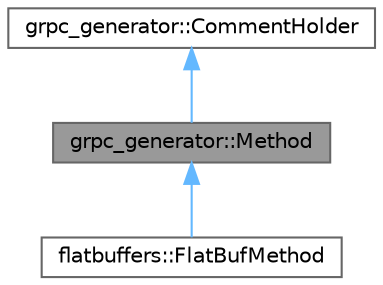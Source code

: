digraph "grpc_generator::Method"
{
 // LATEX_PDF_SIZE
  bgcolor="transparent";
  edge [fontname=Helvetica,fontsize=10,labelfontname=Helvetica,labelfontsize=10];
  node [fontname=Helvetica,fontsize=10,shape=box,height=0.2,width=0.4];
  Node1 [id="Node000001",label="grpc_generator::Method",height=0.2,width=0.4,color="gray40", fillcolor="grey60", style="filled", fontcolor="black",tooltip=" "];
  Node2 -> Node1 [id="edge1_Node000001_Node000002",dir="back",color="steelblue1",style="solid",tooltip=" "];
  Node2 [id="Node000002",label="grpc_generator::CommentHolder",height=0.2,width=0.4,color="gray40", fillcolor="white", style="filled",URL="$structgrpc__generator_1_1CommentHolder.html",tooltip=" "];
  Node1 -> Node3 [id="edge2_Node000001_Node000003",dir="back",color="steelblue1",style="solid",tooltip=" "];
  Node3 [id="Node000003",label="flatbuffers::FlatBufMethod",height=0.2,width=0.4,color="gray40", fillcolor="white", style="filled",URL="$classflatbuffers_1_1FlatBufMethod.html",tooltip=" "];
}
